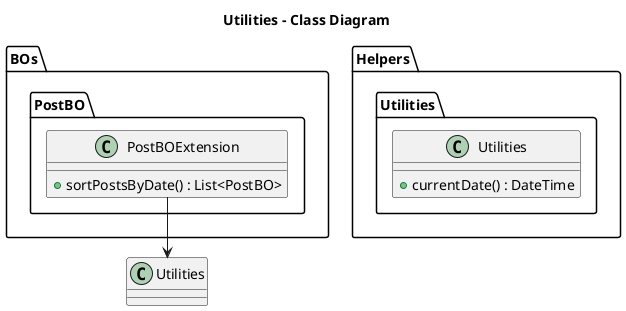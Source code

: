 @startuml Utilities - Class Diagram

title **Utilities - Class Diagram**

package Helpers{
    package Utilities{
        class Utilities{
            + currentDate() : DateTime
        }
    }
}

package BOs{
    package PostBO{
        class PostBOExtension{
            + sortPostsByDate() : List<PostBO>
        }
    }
}
PostBOExtension --> Utilities
@enduml